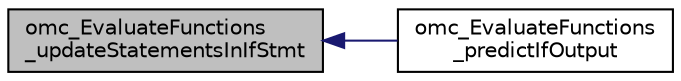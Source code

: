 digraph "omc_EvaluateFunctions_updateStatementsInIfStmt"
{
  edge [fontname="Helvetica",fontsize="10",labelfontname="Helvetica",labelfontsize="10"];
  node [fontname="Helvetica",fontsize="10",shape=record];
  rankdir="LR";
  Node5270 [label="omc_EvaluateFunctions\l_updateStatementsInIfStmt",height=0.2,width=0.4,color="black", fillcolor="grey75", style="filled", fontcolor="black"];
  Node5270 -> Node5271 [dir="back",color="midnightblue",fontsize="10",style="solid",fontname="Helvetica"];
  Node5271 [label="omc_EvaluateFunctions\l_predictIfOutput",height=0.2,width=0.4,color="black", fillcolor="white", style="filled",URL="$d3/d4a/_evaluate_functions_8c.html#ac2809740b236e9b0af6cfcedb7a37554"];
}
